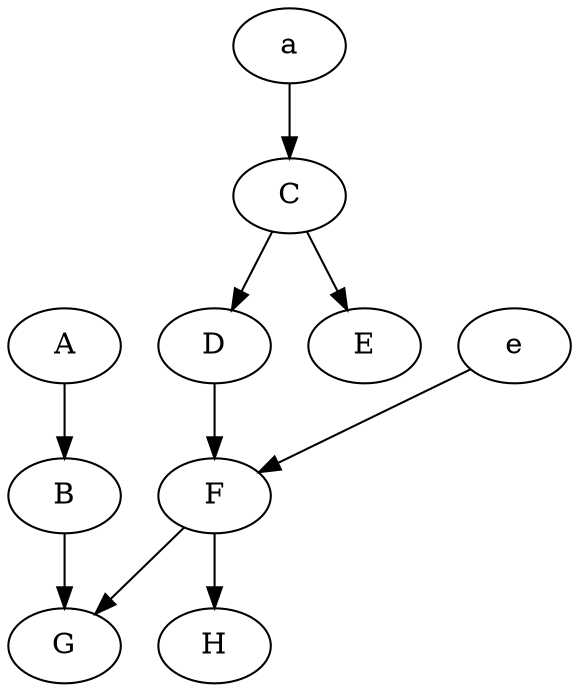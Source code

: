 digraph G {
0[label=A];
1[label=B];
2[label=C];
3[label=D];
4[label=E];
5[label=F];
6[label=G];
7[label=H];
8[label=a];
9[label=e];
0->1 ;
1->6 ;
2->3 ;
2->4 ;
3->5 ;
5->6 ;
5->7 ;
8->2 ;
9->5 ;
}
